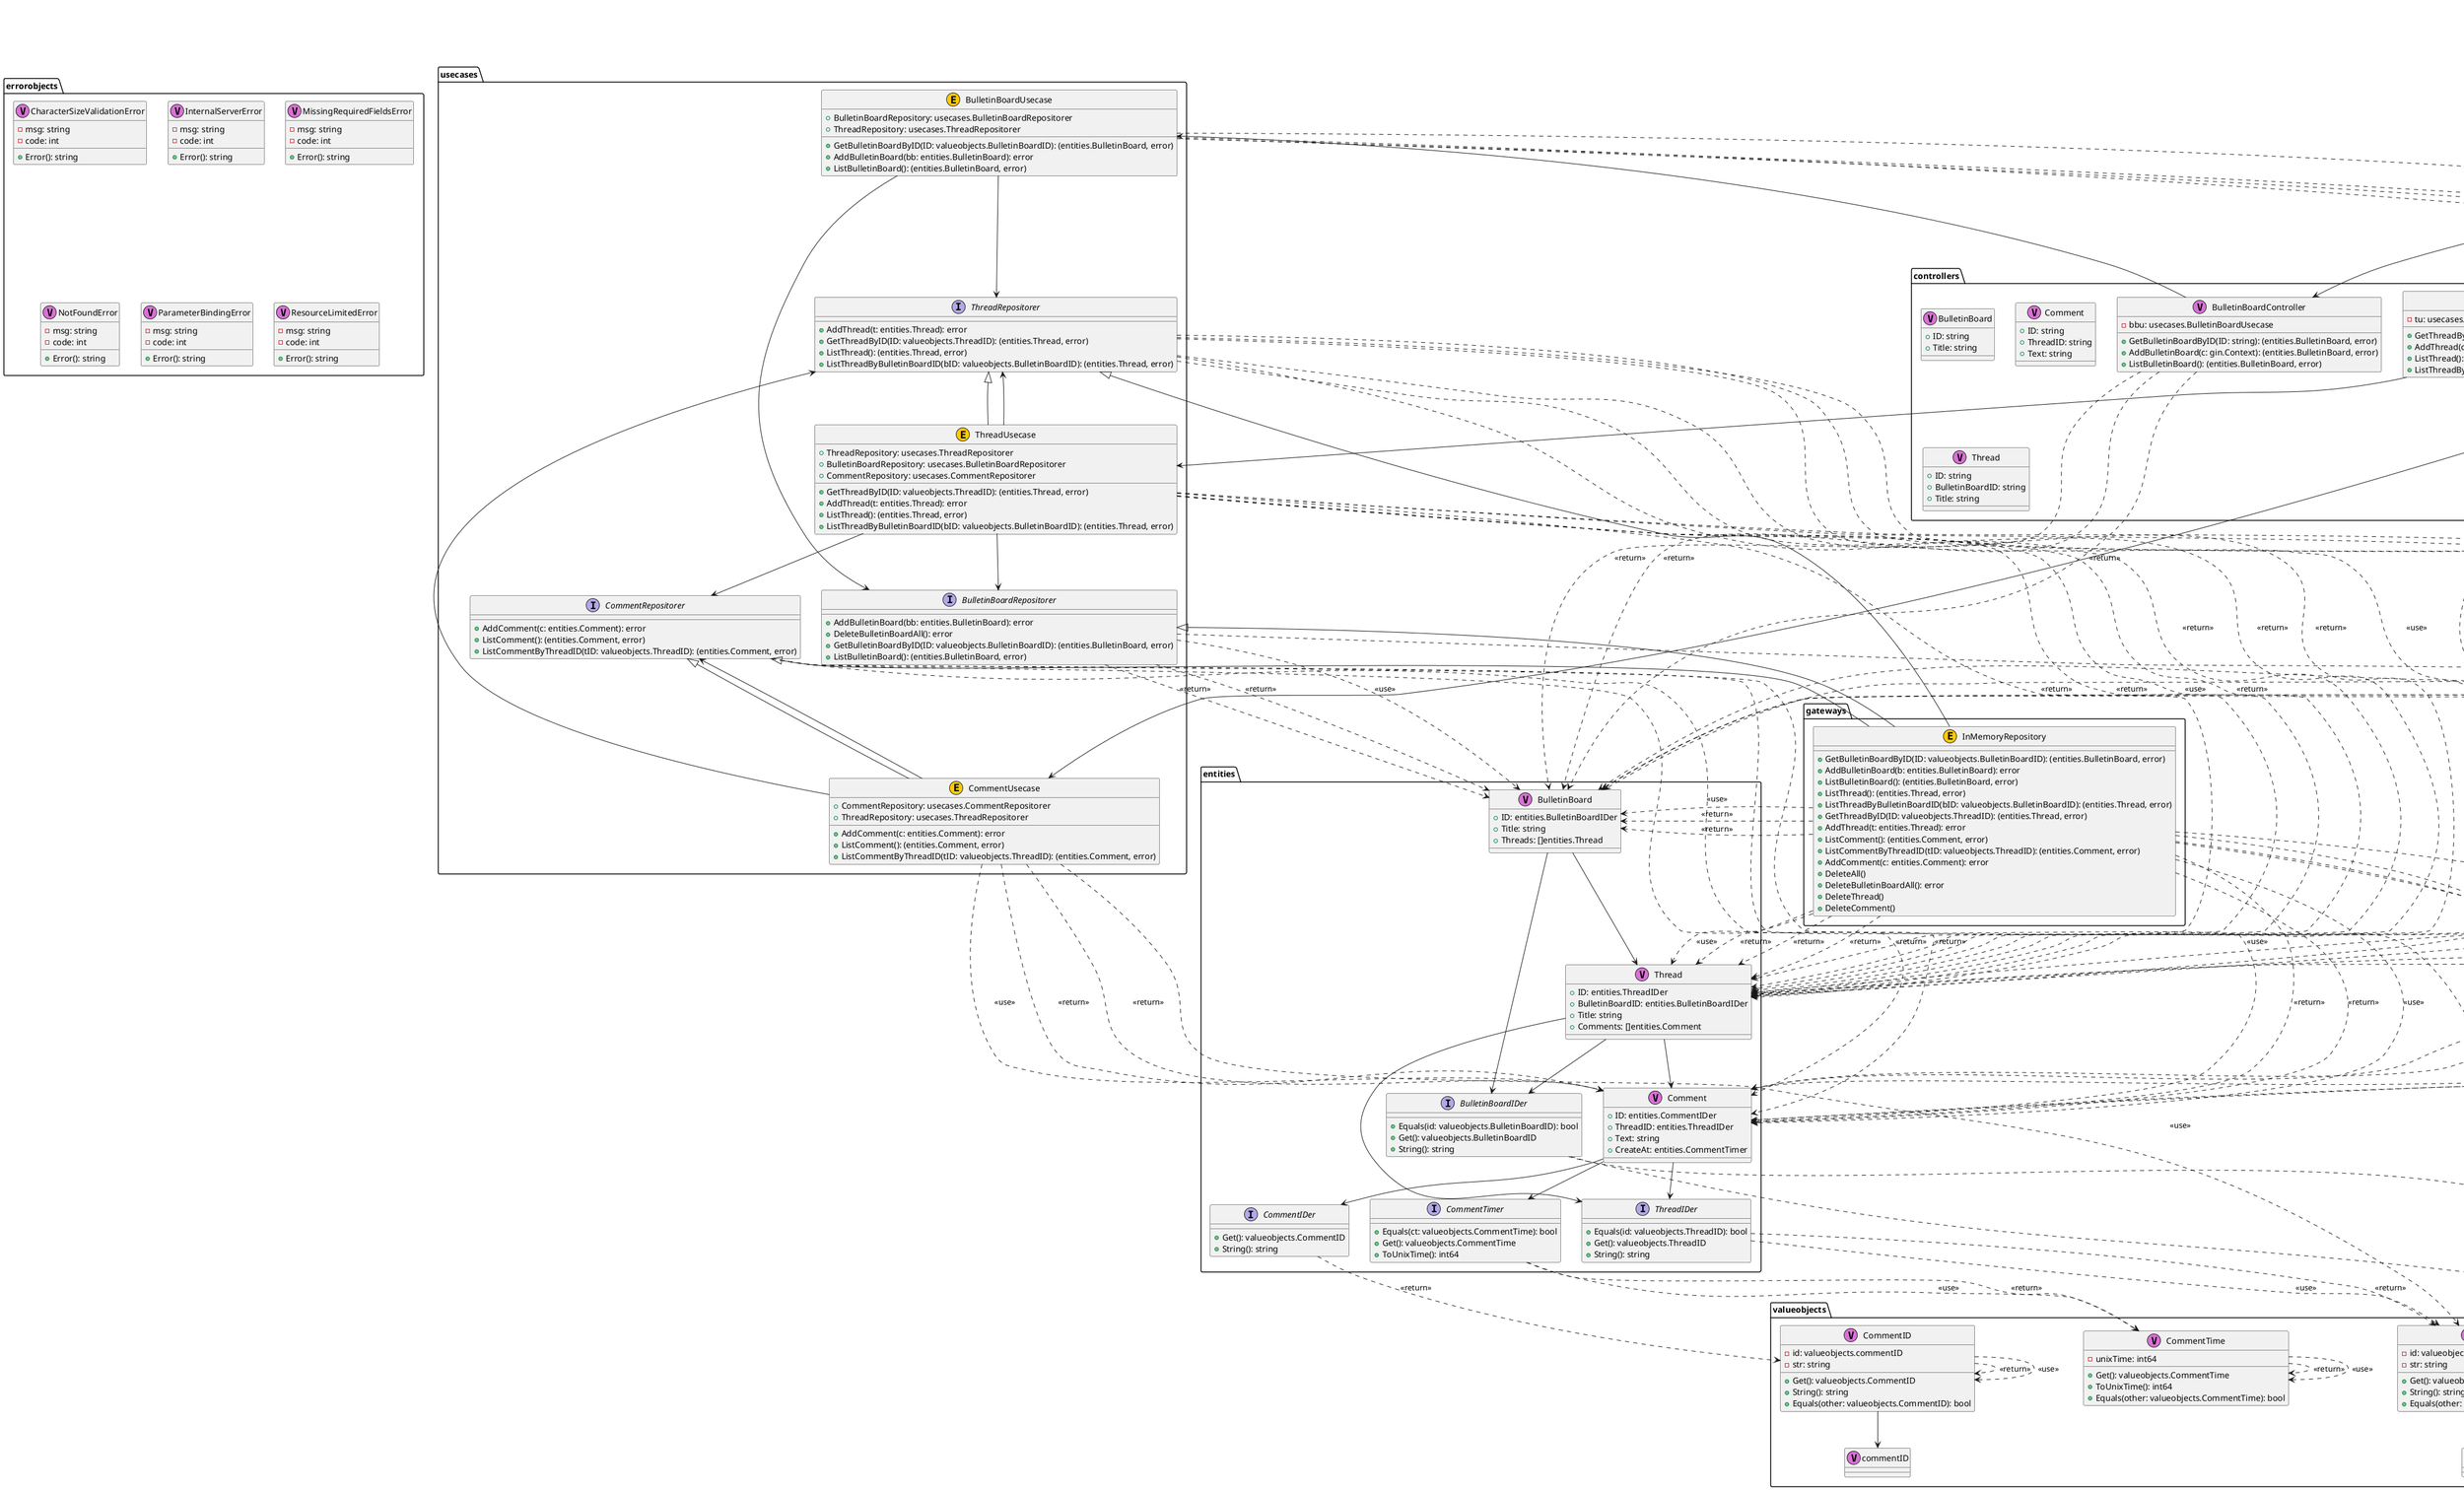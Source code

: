 @startuml

package "configs" {
	class "Config" as configs.Config <<V,Orchid>> {
		+Environment: string
	}
}



package "configs" {
	interface "Configer" as configs.Configer {
		+Get(): configs.Config
	}
}


	configs.Configer ..> configs.Config : <<return>> 

package "configs" {
	class "OsConfig" as configs.OsConfig <<V,Orchid>> {
		-config: configs.Config
		+Get(): configs.Config
	}
}

	configs.OsConfig --> configs.Config

	configs.OsConfig ..> configs.Config : <<return>> 

package "configs" {
	class "YamlConfig" as configs.YamlConfig <<V,Orchid>> {
		-config: configs.Config
		+Get(): configs.Config
	}
}

	configs.YamlConfig --> configs.Config

	configs.YamlConfig ..> configs.Config : <<return>> 

package "errorobjects" {
	class "CharacterSizeValidationError" as errorobjects.CharacterSizeValidationError <<V,Orchid>> {
		-msg: string
		-code: int
		+Error(): string
	}
}



package "errorobjects" {
	class "InternalServerError" as errorobjects.InternalServerError <<V,Orchid>> {
		-msg: string
		-code: int
		+Error(): string
	}
}



package "errorobjects" {
	class "MissingRequiredFieldsError" as errorobjects.MissingRequiredFieldsError <<V,Orchid>> {
		-msg: string
		-code: int
		+Error(): string
	}
}



package "errorobjects" {
	class "NotFoundError" as errorobjects.NotFoundError <<V,Orchid>> {
		-msg: string
		-code: int
		+Error(): string
	}
}



package "errorobjects" {
	class "ParameterBindingError" as errorobjects.ParameterBindingError <<V,Orchid>> {
		-msg: string
		-code: int
		+Error(): string
	}
}



package "errorobjects" {
	class "ResourceLimitedError" as errorobjects.ResourceLimitedError <<V,Orchid>> {
		-msg: string
		-code: int
		+Error(): string
	}
}



package "usecases" {
	interface "BulletinBoardRepositorer" as usecases.BulletinBoardRepositorer {
		+AddBulletinBoard(bb: entities.BulletinBoard): error
		+DeleteBulletinBoardAll(): error
		+GetBulletinBoardByID(ID: valueobjects.BulletinBoardID): (entities.BulletinBoard, error)
		+ListBulletinBoard(): (entities.BulletinBoard, error)
	}
}


	usecases.BulletinBoardRepositorer ..> entities.BulletinBoard : <<use>> 
	usecases.BulletinBoardRepositorer ..> valueobjects.BulletinBoardID : <<use>> 
	usecases.BulletinBoardRepositorer ..> entities.BulletinBoard : <<return>> 
	usecases.BulletinBoardRepositorer ..> entities.BulletinBoard : <<return>> 

package "usecases" {
	class "BulletinBoardUsecase" as usecases.BulletinBoardUsecase <<E,#FFCC00>> {
		+BulletinBoardRepository: usecases.BulletinBoardRepositorer
		+ThreadRepository: usecases.ThreadRepositorer
		+GetBulletinBoardByID(ID: valueobjects.BulletinBoardID): (entities.BulletinBoard, error)
		+AddBulletinBoard(bb: entities.BulletinBoard): error
		+ListBulletinBoard(): (entities.BulletinBoard, error)
	}
}

	usecases.BulletinBoardUsecase --> usecases.BulletinBoardRepositorer
	usecases.BulletinBoardUsecase --> usecases.ThreadRepositorer

	usecases.BulletinBoardUsecase ..> valueobjects.BulletinBoardID : <<use>> 
	usecases.BulletinBoardUsecase ..> entities.BulletinBoard : <<return>> 
	usecases.BulletinBoardUsecase ..> entities.BulletinBoard : <<use>> 
	usecases.BulletinBoardUsecase ..> entities.BulletinBoard : <<return>> 

package "usecases" {
	interface "CommentRepositorer" as usecases.CommentRepositorer {
		+AddComment(c: entities.Comment): error
		+ListComment(): (entities.Comment, error)
		+ListCommentByThreadID(tID: valueobjects.ThreadID): (entities.Comment, error)
	}
}


	usecases.CommentRepositorer ..> entities.Comment : <<use>> 
	usecases.CommentRepositorer ..> entities.Comment : <<return>> 
	usecases.CommentRepositorer ..> valueobjects.ThreadID : <<use>> 
	usecases.CommentRepositorer ..> entities.Comment : <<return>> 

package "usecases" {
	class "CommentUsecase" as usecases.CommentUsecase <<E,#FFCC00>> {
		+CommentRepository: usecases.CommentRepositorer
		+ThreadRepository: usecases.ThreadRepositorer
		+AddComment(c: entities.Comment): error
		+ListComment(): (entities.Comment, error)
		+ListCommentByThreadID(tID: valueobjects.ThreadID): (entities.Comment, error)
	}
}

	usecases.CommentUsecase --> usecases.CommentRepositorer
	usecases.CommentUsecase --> usecases.ThreadRepositorer

	usecases.CommentUsecase ..> entities.Comment : <<use>> 
	usecases.CommentUsecase ..> entities.Comment : <<return>> 
	usecases.CommentUsecase ..> valueobjects.ThreadID : <<use>> 
	usecases.CommentUsecase ..> entities.Comment : <<return>> 

package "usecases" {
	interface "ThreadRepositorer" as usecases.ThreadRepositorer {
		+AddThread(t: entities.Thread): error
		+GetThreadByID(ID: valueobjects.ThreadID): (entities.Thread, error)
		+ListThread(): (entities.Thread, error)
		+ListThreadByBulletinBoardID(bID: valueobjects.BulletinBoardID): (entities.Thread, error)
	}
}


	usecases.ThreadRepositorer ..> entities.Thread : <<use>> 
	usecases.ThreadRepositorer ..> valueobjects.ThreadID : <<use>> 
	usecases.ThreadRepositorer ..> entities.Thread : <<return>> 
	usecases.ThreadRepositorer ..> entities.Thread : <<return>> 
	usecases.ThreadRepositorer ..> valueobjects.BulletinBoardID : <<use>> 
	usecases.ThreadRepositorer ..> entities.Thread : <<return>> 

package "usecases" {
	class "ThreadUsecase" as usecases.ThreadUsecase <<E,#FFCC00>> {
		+ThreadRepository: usecases.ThreadRepositorer
		+BulletinBoardRepository: usecases.BulletinBoardRepositorer
		+CommentRepository: usecases.CommentRepositorer
		+GetThreadByID(ID: valueobjects.ThreadID): (entities.Thread, error)
		+AddThread(t: entities.Thread): error
		+ListThread(): (entities.Thread, error)
		+ListThreadByBulletinBoardID(bID: valueobjects.BulletinBoardID): (entities.Thread, error)
	}
}

	usecases.ThreadUsecase --> usecases.ThreadRepositorer
	usecases.ThreadUsecase --> usecases.BulletinBoardRepositorer
	usecases.ThreadUsecase --> usecases.CommentRepositorer

	usecases.ThreadUsecase ..> valueobjects.ThreadID : <<use>> 
	usecases.ThreadUsecase ..> entities.Thread : <<return>> 
	usecases.ThreadUsecase ..> entities.Thread : <<use>> 
	usecases.ThreadUsecase ..> entities.Thread : <<return>> 
	usecases.ThreadUsecase ..> valueobjects.BulletinBoardID : <<use>> 
	usecases.ThreadUsecase ..> entities.Thread : <<return>> 

package "gateways" {
	class "InMemoryRepository" as gateways.InMemoryRepository <<E,#FFCC00>> {
		+GetBulletinBoardByID(ID: valueobjects.BulletinBoardID): (entities.BulletinBoard, error)
		+AddBulletinBoard(b: entities.BulletinBoard): error
		+ListBulletinBoard(): (entities.BulletinBoard, error)
		+ListThread(): (entities.Thread, error)
		+ListThreadByBulletinBoardID(bID: valueobjects.BulletinBoardID): (entities.Thread, error)
		+GetThreadByID(ID: valueobjects.ThreadID): (entities.Thread, error)
		+AddThread(t: entities.Thread): error
		+ListComment(): (entities.Comment, error)
		+ListCommentByThreadID(tID: valueobjects.ThreadID): (entities.Comment, error)
		+AddComment(c: entities.Comment): error
		+DeleteAll()
		+DeleteBulletinBoardAll(): error
		+DeleteThread()
		+DeleteComment()
	}
}


	gateways.InMemoryRepository ..> valueobjects.BulletinBoardID : <<use>> 
	gateways.InMemoryRepository ..> entities.BulletinBoard : <<return>> 
	gateways.InMemoryRepository ..> entities.BulletinBoard : <<use>> 
	gateways.InMemoryRepository ..> entities.BulletinBoard : <<return>> 
	gateways.InMemoryRepository ..> entities.Thread : <<return>> 
	gateways.InMemoryRepository ..> valueobjects.BulletinBoardID : <<use>> 
	gateways.InMemoryRepository ..> entities.Thread : <<return>> 
	gateways.InMemoryRepository ..> valueobjects.ThreadID : <<use>> 
	gateways.InMemoryRepository ..> entities.Thread : <<return>> 
	gateways.InMemoryRepository ..> entities.Thread : <<use>> 
	gateways.InMemoryRepository ..> entities.Comment : <<return>> 
	gateways.InMemoryRepository ..> valueobjects.ThreadID : <<use>> 
	gateways.InMemoryRepository ..> entities.Comment : <<return>> 
	gateways.InMemoryRepository ..> entities.Comment : <<use>> 

package "logger" {
	class "LogColumns" as logger.LogColumns <<E,#FFCC00>> {
		+PID: string
		+UA: string
		+Path: string
		+Body: []byte
		+Error(c: gin.Context, msg: interface{})
		+Info(c: gin.Context, msg: interface{})
		+Debug(c: gin.Context, msg: interface{})
		+Warn(c: gin.Context, msg: interface{})
	}
}



package "logger" {
	interface "Logger" as logger.Logger {
		+Debug(c: *context.Context, msg: interface{})
		+Error(c: *context.Context, msg: interface{})
		+Info(c: *context.Context, msg: interface{})
		+Warn(c: *context.Context, msg: interface{})
	}
}



package "presenters" {
	class "BulletinBoard" as presenters.BulletinBoard <<V,Orchid>> {
		+ID: string
		+Title: string
		+Threads: []presenters.Thread
	}
}

	presenters.BulletinBoard --> presenters.Thread


package "presenters" {
	class "BulletinBoardPresenter" as presenters.BulletinBoardPresenter <<V,Orchid>> {
		+ConvertToHttpBulletinBoardListResponse(bbl: entities.BulletinBoard): *presenters.HTTPResponse
		+ConvertToHttpBulletinBoardResponse(bb: entities.BulletinBoard): *presenters.HTTPResponse
	}
}


	presenters.BulletinBoardPresenter ..> entities.BulletinBoard : <<use>> 
	presenters.BulletinBoardPresenter ..> presenters.HTTPResponse : <<return>> 
	presenters.BulletinBoardPresenter ..> entities.BulletinBoard : <<use>> 
	presenters.BulletinBoardPresenter ..> presenters.HTTPResponse : <<return>> 

package "presenters" {
	class "Comment" as presenters.Comment <<V,Orchid>> {
		+ID: string
		+ThreadID: string
		+Text: string
		+CreatAt: int64
	}
}



package "presenters" {
	class "CommentPresenter" as presenters.CommentPresenter <<V,Orchid>> {
		+ConvertToHttpCommentListResponse(cl: entities.Comment): *presenters.HTTPResponse
		+ConvertToHttpCommentResponse(c: entities.Comment): *presenters.HTTPResponse
	}
}


	presenters.CommentPresenter ..> entities.Comment : <<use>> 
	presenters.CommentPresenter ..> presenters.HTTPResponse : <<return>> 
	presenters.CommentPresenter ..> entities.Comment : <<use>> 
	presenters.CommentPresenter ..> presenters.HTTPResponse : <<return>> 

package "presenters" {
	class "ErrorPresenter" as presenters.ErrorPresenter <<V,Orchid>> {
		+ConvertToHttpErrorResponse(err: error): *presenters.HTTPResponse
	}
}


	presenters.ErrorPresenter ..> presenters.HTTPResponse : <<return>> 

package "presenters" {
	class "HTTPResponse" as presenters.HTTPResponse <<V,Orchid>> {
		+Items: interface{}
	}
}



package "presenters" {
	class "Thread" as presenters.Thread <<V,Orchid>> {
		+ID: string
		+BulletinBoardID: string
		+Title: string
		+Comments: []presenters.Comment
	}
}

	presenters.Thread --> presenters.Comment


package "presenters" {
	class "ThreadPresenter" as presenters.ThreadPresenter <<V,Orchid>> {
		+ConvertToHttpThreadListResponse(tl: entities.Thread): *presenters.HTTPResponse
		+ConvertToHttpThreadResponse(t: entities.Thread): *presenters.HTTPResponse
	}
}


	presenters.ThreadPresenter ..> entities.Thread : <<use>> 
	presenters.ThreadPresenter ..> presenters.HTTPResponse : <<return>> 
	presenters.ThreadPresenter ..> entities.Thread : <<use>> 
	presenters.ThreadPresenter ..> presenters.HTTPResponse : <<return>> 

package "entities" {
	class "BulletinBoard" as entities.BulletinBoard <<V,Orchid>> {
		+ID: entities.BulletinBoardIDer
		+Title: string
		+Threads: []entities.Thread
	}
}

	entities.BulletinBoard --> entities.BulletinBoardIDer
	entities.BulletinBoard --> entities.Thread


package "entities" {
	interface "BulletinBoardIDer" as entities.BulletinBoardIDer {
		+Equals(id: valueobjects.BulletinBoardID): bool
		+Get(): valueobjects.BulletinBoardID
		+String(): string
	}
}


	entities.BulletinBoardIDer ..> valueobjects.BulletinBoardID : <<use>> 
	entities.BulletinBoardIDer ..> valueobjects.BulletinBoardID : <<return>> 

package "entities" {
	class "Comment" as entities.Comment <<V,Orchid>> {
		+ID: entities.CommentIDer
		+ThreadID: entities.ThreadIDer
		+Text: string
		+CreateAt: entities.CommentTimer
	}
}

	entities.Comment --> entities.CommentIDer
	entities.Comment --> entities.ThreadIDer
	entities.Comment --> entities.CommentTimer


package "entities" {
	interface "CommentIDer" as entities.CommentIDer {
		+Get(): valueobjects.CommentID
		+String(): string
	}
}


	entities.CommentIDer ..> valueobjects.CommentID : <<return>> 

package "entities" {
	interface "CommentTimer" as entities.CommentTimer {
		+Equals(ct: valueobjects.CommentTime): bool
		+Get(): valueobjects.CommentTime
		+ToUnixTime(): int64
	}
}


	entities.CommentTimer ..> valueobjects.CommentTime : <<use>> 
	entities.CommentTimer ..> valueobjects.CommentTime : <<return>> 

package "entities" {
	class "Thread" as entities.Thread <<V,Orchid>> {
		+ID: entities.ThreadIDer
		+BulletinBoardID: entities.BulletinBoardIDer
		+Title: string
		+Comments: []entities.Comment
	}
}

	entities.Thread --> entities.ThreadIDer
	entities.Thread --> entities.BulletinBoardIDer
	entities.Thread --> entities.Comment


package "entities" {
	interface "ThreadIDer" as entities.ThreadIDer {
		+Equals(id: valueobjects.ThreadID): bool
		+Get(): valueobjects.ThreadID
		+String(): string
	}
}


	entities.ThreadIDer ..> valueobjects.ThreadID : <<use>> 
	entities.ThreadIDer ..> valueobjects.ThreadID : <<return>> 

package "valueobjects" {
	class "BulletinBoardID" as valueobjects.BulletinBoardID <<V,Orchid>> {
		-id: valueobjects.bulletinBoardID
		-str: string
		+Get(): valueobjects.BulletinBoardID
		+String(): string
		+Equals(other: valueobjects.BulletinBoardID): bool
	}
}

	valueobjects.BulletinBoardID --> valueobjects.bulletinBoardID

	valueobjects.BulletinBoardID ..> valueobjects.BulletinBoardID : <<return>> 
	valueobjects.BulletinBoardID ..> valueobjects.BulletinBoardID : <<use>> 

package "valueobjects" {
	class "CommentID" as valueobjects.CommentID <<V,Orchid>> {
		-id: valueobjects.commentID
		-str: string
		+Get(): valueobjects.CommentID
		+String(): string
		+Equals(other: valueobjects.CommentID): bool
	}
}

	valueobjects.CommentID --> valueobjects.commentID

	valueobjects.CommentID ..> valueobjects.CommentID : <<return>> 
	valueobjects.CommentID ..> valueobjects.CommentID : <<use>> 

package "valueobjects" {
	class "CommentTime" as valueobjects.CommentTime <<V,Orchid>> {
		-unixTime: int64
		+Get(): valueobjects.CommentTime
		+ToUnixTime(): int64
		+Equals(other: valueobjects.CommentTime): bool
	}
}


	valueobjects.CommentTime ..> valueobjects.CommentTime : <<return>> 
	valueobjects.CommentTime ..> valueobjects.CommentTime : <<use>> 

package "valueobjects" {
	class "ThreadID" as valueobjects.ThreadID <<V,Orchid>> {
		-id: valueobjects.threadID
		-str: string
		+Get(): valueobjects.ThreadID
		+String(): string
		+Equals(other: valueobjects.ThreadID): bool
	}
}

	valueobjects.ThreadID --> valueobjects.threadID

	valueobjects.ThreadID ..> valueobjects.ThreadID : <<return>> 
	valueobjects.ThreadID ..> valueobjects.ThreadID : <<use>> 

package "valueobjects" {
	class "bulletinBoardID" as valueobjects.bulletinBoardID <<V,Orchid>>
}



package "valueobjects" {
	class "commentID" as valueobjects.commentID <<V,Orchid>>
}



package "valueobjects" {
	class "threadID" as valueobjects.threadID <<V,Orchid>>
}



package "controllers" {
	class "BulletinBoard" as controllers.BulletinBoard <<V,Orchid>> {
		+ID: string
		+Title: string
	}
}



package "controllers" {
	class "BulletinBoardController" as controllers.BulletinBoardController <<V,Orchid>> {
		-bbu: usecases.BulletinBoardUsecase
		+GetBulletinBoardByID(ID: string): (entities.BulletinBoard, error)
		+AddBulletinBoard(c: gin.Context): (entities.BulletinBoard, error)
		+ListBulletinBoard(): (entities.BulletinBoard, error)
	}
}

	controllers.BulletinBoardController --> usecases.BulletinBoardUsecase

	controllers.BulletinBoardController ..> entities.BulletinBoard : <<return>> 
	controllers.BulletinBoardController ..> entities.BulletinBoard : <<return>> 
	controllers.BulletinBoardController ..> entities.BulletinBoard : <<return>> 

package "controllers" {
	class "Comment" as controllers.Comment <<V,Orchid>> {
		+ID: string
		+ThreadID: string
		+Text: string
	}
}



package "controllers" {
	class "CommentController" as controllers.CommentController <<V,Orchid>> {
		-cu: usecases.CommentUsecase
		+AddComment(c: gin.Context): (entities.Comment, error)
		+ListComment(): (entities.Comment, error)
		+ListCommentByThreadID(tID: string): (entities.Comment, error)
	}
}

	controllers.CommentController --> usecases.CommentUsecase

	controllers.CommentController ..> entities.Comment : <<return>> 
	controllers.CommentController ..> entities.Comment : <<return>> 
	controllers.CommentController ..> entities.Comment : <<return>> 

package "controllers" {
	class "Thread" as controllers.Thread <<V,Orchid>> {
		+ID: string
		+BulletinBoardID: string
		+Title: string
	}
}



package "controllers" {
	class "ThreadController" as controllers.ThreadController <<V,Orchid>> {
		-tu: usecases.ThreadUsecase
		+GetThreadByID(ID: string): (entities.Thread, error)
		+AddThread(c: gin.Context): (entities.Thread, error)
		+ListThread(): (entities.Thread, error)
		+ListThreadByBulletinBoardID(bID: string): (entities.Thread, error)
	}
}

	controllers.ThreadController --> usecases.ThreadUsecase

	controllers.ThreadController ..> entities.Thread : <<return>> 
	controllers.ThreadController ..> entities.Thread : <<return>> 
	controllers.ThreadController ..> entities.Thread : <<return>> 
	controllers.ThreadController ..> entities.Thread : <<return>> 

package "api" {
	class "Router" as api.Router <<E,#FFCC00>> {
		+BulletinBoardController: controllers.BulletinBoardController
		+BulletinBoardPresenter: presenters.BulletinBoardPresenter
		+ThreadController: controllers.ThreadController
		+ThreadPresenter: presenters.ThreadPresenter
		+CommentController: controllers.CommentController
		+CommentPresenter: presenters.CommentPresenter
		+ErrorPresenter: presenters.ErrorPresenter
		-listBulletinBoard(c: gin.Context)
		-getBulletinBoardByID(c: gin.Context)
		-postBulletinBoard(c: gin.Context)
		-postComment(c: gin.Context)
		-listComment(c: gin.Context)
		-responseByError(c: gin.Context, err: error)
		-postThread(c: gin.Context)
		-getThreadByID(c: gin.Context)
		-listThread(c: gin.Context)
	}
}

	api.Router --> controllers.BulletinBoardController
	api.Router --> presenters.BulletinBoardPresenter
	api.Router --> controllers.ThreadController
	api.Router --> presenters.ThreadPresenter
	api.Router --> controllers.CommentController
	api.Router --> presenters.CommentPresenter
	api.Router --> presenters.ErrorPresenter


	configs.OsConfig -up-|> configs.Configer
	configs.YamlConfig -up-|> configs.Configer
	usecases.CommentUsecase -up-|> usecases.CommentRepositorer
	usecases.ThreadUsecase -up-|> usecases.ThreadRepositorer
	gateways.InMemoryRepository -up-|> usecases.BulletinBoardRepositorer
	gateways.InMemoryRepository -up-|> usecases.CommentRepositorer
	gateways.InMemoryRepository -up-|> usecases.ThreadRepositorer


@enduml
